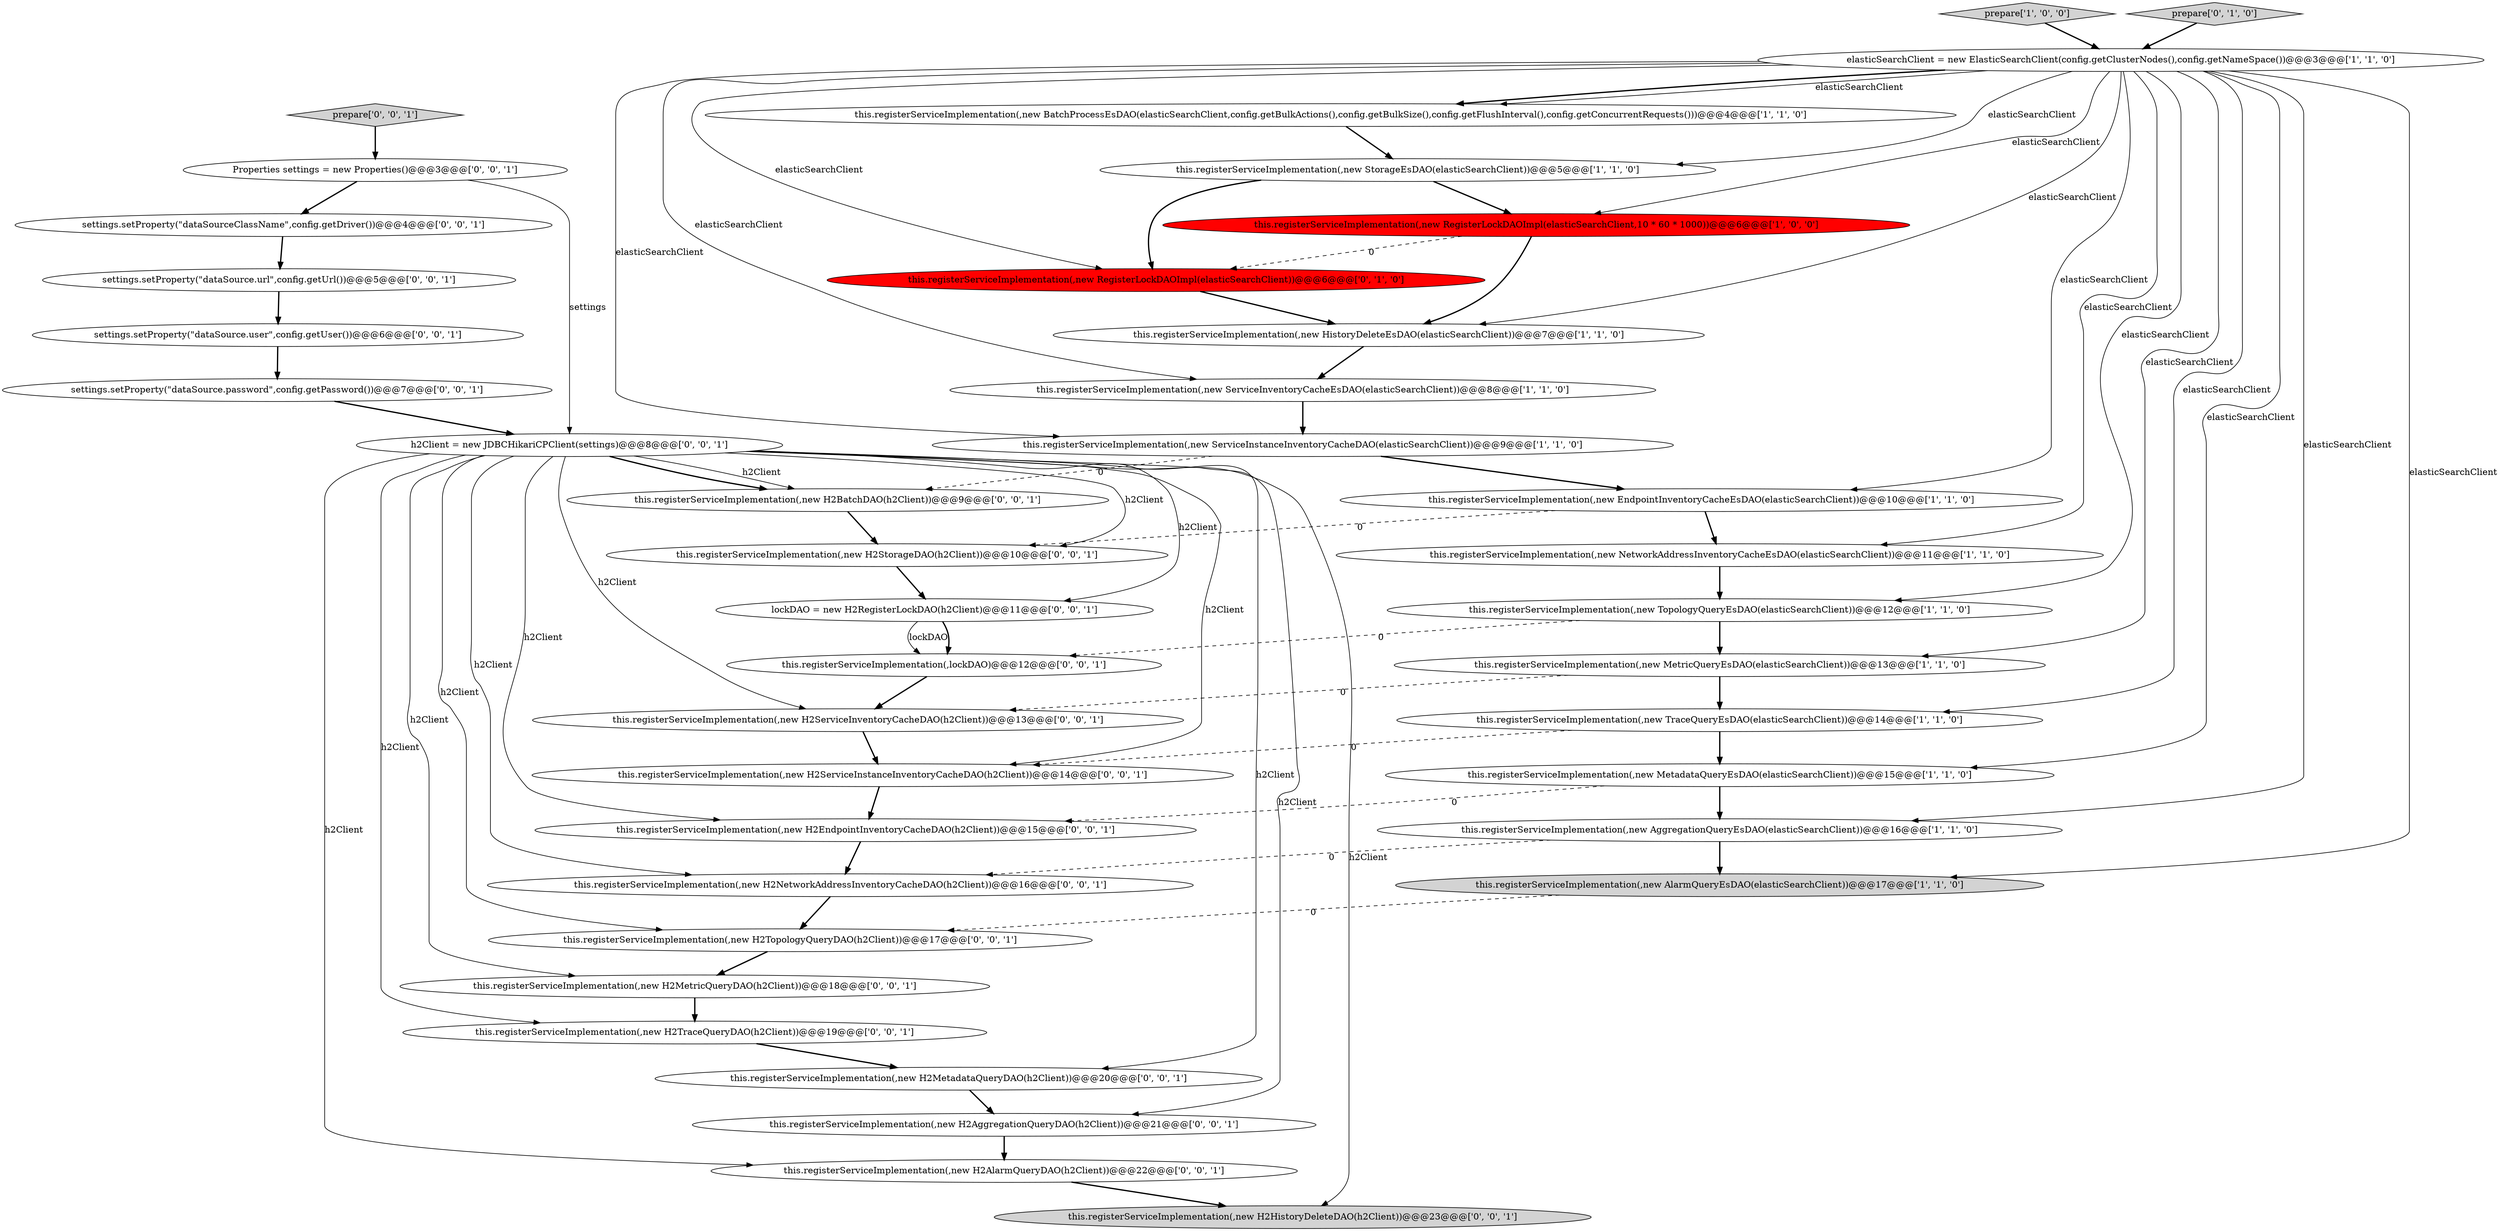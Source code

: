 digraph {
4 [style = filled, label = "this.registerServiceImplementation(,new ServiceInventoryCacheEsDAO(elasticSearchClient))@@@8@@@['1', '1', '0']", fillcolor = white, shape = ellipse image = "AAA0AAABBB1BBB"];
23 [style = filled, label = "settings.setProperty(\"dataSourceClassName\",config.getDriver())@@@4@@@['0', '0', '1']", fillcolor = white, shape = ellipse image = "AAA0AAABBB3BBB"];
15 [style = filled, label = "this.registerServiceImplementation(,new AggregationQueryEsDAO(elasticSearchClient))@@@16@@@['1', '1', '0']", fillcolor = white, shape = ellipse image = "AAA0AAABBB1BBB"];
34 [style = filled, label = "this.registerServiceImplementation(,new H2NetworkAddressInventoryCacheDAO(h2Client))@@@16@@@['0', '0', '1']", fillcolor = white, shape = ellipse image = "AAA0AAABBB3BBB"];
32 [style = filled, label = "h2Client = new JDBCHikariCPClient(settings)@@@8@@@['0', '0', '1']", fillcolor = white, shape = ellipse image = "AAA0AAABBB3BBB"];
2 [style = filled, label = "elasticSearchClient = new ElasticSearchClient(config.getClusterNodes(),config.getNameSpace())@@@3@@@['1', '1', '0']", fillcolor = white, shape = ellipse image = "AAA0AAABBB1BBB"];
16 [style = filled, label = "this.registerServiceImplementation(,new RegisterLockDAOImpl(elasticSearchClient))@@@6@@@['0', '1', '0']", fillcolor = red, shape = ellipse image = "AAA1AAABBB2BBB"];
0 [style = filled, label = "prepare['1', '0', '0']", fillcolor = lightgray, shape = diamond image = "AAA0AAABBB1BBB"];
31 [style = filled, label = "this.registerServiceImplementation(,new H2AlarmQueryDAO(h2Client))@@@22@@@['0', '0', '1']", fillcolor = white, shape = ellipse image = "AAA0AAABBB3BBB"];
28 [style = filled, label = "settings.setProperty(\"dataSource.url\",config.getUrl())@@@5@@@['0', '0', '1']", fillcolor = white, shape = ellipse image = "AAA0AAABBB3BBB"];
38 [style = filled, label = "this.registerServiceImplementation(,new H2AggregationQueryDAO(h2Client))@@@21@@@['0', '0', '1']", fillcolor = white, shape = ellipse image = "AAA0AAABBB3BBB"];
39 [style = filled, label = "this.registerServiceImplementation(,new H2StorageDAO(h2Client))@@@10@@@['0', '0', '1']", fillcolor = white, shape = ellipse image = "AAA0AAABBB3BBB"];
36 [style = filled, label = "this.registerServiceImplementation(,new H2ServiceInventoryCacheDAO(h2Client))@@@13@@@['0', '0', '1']", fillcolor = white, shape = ellipse image = "AAA0AAABBB3BBB"];
6 [style = filled, label = "this.registerServiceImplementation(,new StorageEsDAO(elasticSearchClient))@@@5@@@['1', '1', '0']", fillcolor = white, shape = ellipse image = "AAA0AAABBB1BBB"];
27 [style = filled, label = "this.registerServiceImplementation(,new H2ServiceInstanceInventoryCacheDAO(h2Client))@@@14@@@['0', '0', '1']", fillcolor = white, shape = ellipse image = "AAA0AAABBB3BBB"];
25 [style = filled, label = "this.registerServiceImplementation(,new H2HistoryDeleteDAO(h2Client))@@@23@@@['0', '0', '1']", fillcolor = lightgray, shape = ellipse image = "AAA0AAABBB3BBB"];
26 [style = filled, label = "prepare['0', '0', '1']", fillcolor = lightgray, shape = diamond image = "AAA0AAABBB3BBB"];
7 [style = filled, label = "this.registerServiceImplementation(,new RegisterLockDAOImpl(elasticSearchClient,10 * 60 * 1000))@@@6@@@['1', '0', '0']", fillcolor = red, shape = ellipse image = "AAA1AAABBB1BBB"];
9 [style = filled, label = "this.registerServiceImplementation(,new HistoryDeleteEsDAO(elasticSearchClient))@@@7@@@['1', '1', '0']", fillcolor = white, shape = ellipse image = "AAA0AAABBB1BBB"];
37 [style = filled, label = "this.registerServiceImplementation(,new H2TopologyQueryDAO(h2Client))@@@17@@@['0', '0', '1']", fillcolor = white, shape = ellipse image = "AAA0AAABBB3BBB"];
33 [style = filled, label = "this.registerServiceImplementation(,new H2BatchDAO(h2Client))@@@9@@@['0', '0', '1']", fillcolor = white, shape = ellipse image = "AAA0AAABBB3BBB"];
11 [style = filled, label = "this.registerServiceImplementation(,new AlarmQueryEsDAO(elasticSearchClient))@@@17@@@['1', '1', '0']", fillcolor = lightgray, shape = ellipse image = "AAA0AAABBB1BBB"];
12 [style = filled, label = "this.registerServiceImplementation(,new TopologyQueryEsDAO(elasticSearchClient))@@@12@@@['1', '1', '0']", fillcolor = white, shape = ellipse image = "AAA0AAABBB1BBB"];
14 [style = filled, label = "this.registerServiceImplementation(,new EndpointInventoryCacheEsDAO(elasticSearchClient))@@@10@@@['1', '1', '0']", fillcolor = white, shape = ellipse image = "AAA0AAABBB1BBB"];
20 [style = filled, label = "this.registerServiceImplementation(,lockDAO)@@@12@@@['0', '0', '1']", fillcolor = white, shape = ellipse image = "AAA0AAABBB3BBB"];
30 [style = filled, label = "lockDAO = new H2RegisterLockDAO(h2Client)@@@11@@@['0', '0', '1']", fillcolor = white, shape = ellipse image = "AAA0AAABBB3BBB"];
29 [style = filled, label = "Properties settings = new Properties()@@@3@@@['0', '0', '1']", fillcolor = white, shape = ellipse image = "AAA0AAABBB3BBB"];
5 [style = filled, label = "this.registerServiceImplementation(,new ServiceInstanceInventoryCacheDAO(elasticSearchClient))@@@9@@@['1', '1', '0']", fillcolor = white, shape = ellipse image = "AAA0AAABBB1BBB"];
10 [style = filled, label = "this.registerServiceImplementation(,new TraceQueryEsDAO(elasticSearchClient))@@@14@@@['1', '1', '0']", fillcolor = white, shape = ellipse image = "AAA0AAABBB1BBB"];
22 [style = filled, label = "this.registerServiceImplementation(,new H2EndpointInventoryCacheDAO(h2Client))@@@15@@@['0', '0', '1']", fillcolor = white, shape = ellipse image = "AAA0AAABBB3BBB"];
13 [style = filled, label = "this.registerServiceImplementation(,new MetricQueryEsDAO(elasticSearchClient))@@@13@@@['1', '1', '0']", fillcolor = white, shape = ellipse image = "AAA0AAABBB1BBB"];
8 [style = filled, label = "this.registerServiceImplementation(,new MetadataQueryEsDAO(elasticSearchClient))@@@15@@@['1', '1', '0']", fillcolor = white, shape = ellipse image = "AAA0AAABBB1BBB"];
21 [style = filled, label = "settings.setProperty(\"dataSource.user\",config.getUser())@@@6@@@['0', '0', '1']", fillcolor = white, shape = ellipse image = "AAA0AAABBB3BBB"];
35 [style = filled, label = "this.registerServiceImplementation(,new H2MetadataQueryDAO(h2Client))@@@20@@@['0', '0', '1']", fillcolor = white, shape = ellipse image = "AAA0AAABBB3BBB"];
19 [style = filled, label = "this.registerServiceImplementation(,new H2TraceQueryDAO(h2Client))@@@19@@@['0', '0', '1']", fillcolor = white, shape = ellipse image = "AAA0AAABBB3BBB"];
18 [style = filled, label = "settings.setProperty(\"dataSource.password\",config.getPassword())@@@7@@@['0', '0', '1']", fillcolor = white, shape = ellipse image = "AAA0AAABBB3BBB"];
17 [style = filled, label = "prepare['0', '1', '0']", fillcolor = lightgray, shape = diamond image = "AAA0AAABBB2BBB"];
1 [style = filled, label = "this.registerServiceImplementation(,new BatchProcessEsDAO(elasticSearchClient,config.getBulkActions(),config.getBulkSize(),config.getFlushInterval(),config.getConcurrentRequests()))@@@4@@@['1', '1', '0']", fillcolor = white, shape = ellipse image = "AAA0AAABBB1BBB"];
3 [style = filled, label = "this.registerServiceImplementation(,new NetworkAddressInventoryCacheEsDAO(elasticSearchClient))@@@11@@@['1', '1', '0']", fillcolor = white, shape = ellipse image = "AAA0AAABBB1BBB"];
24 [style = filled, label = "this.registerServiceImplementation(,new H2MetricQueryDAO(h2Client))@@@18@@@['0', '0', '1']", fillcolor = white, shape = ellipse image = "AAA0AAABBB3BBB"];
2->7 [style = solid, label="elasticSearchClient"];
32->36 [style = solid, label="h2Client"];
14->3 [style = bold, label=""];
2->10 [style = solid, label="elasticSearchClient"];
32->39 [style = solid, label="h2Client"];
13->10 [style = bold, label=""];
15->34 [style = dashed, label="0"];
31->25 [style = bold, label=""];
37->24 [style = bold, label=""];
8->15 [style = bold, label=""];
32->22 [style = solid, label="h2Client"];
24->19 [style = bold, label=""];
12->20 [style = dashed, label="0"];
30->20 [style = solid, label="lockDAO"];
13->36 [style = dashed, label="0"];
2->9 [style = solid, label="elasticSearchClient"];
30->20 [style = bold, label=""];
2->1 [style = bold, label=""];
7->16 [style = dashed, label="0"];
26->29 [style = bold, label=""];
9->4 [style = bold, label=""];
32->33 [style = solid, label="h2Client"];
32->31 [style = solid, label="h2Client"];
2->6 [style = solid, label="elasticSearchClient"];
32->25 [style = solid, label="h2Client"];
0->2 [style = bold, label=""];
2->4 [style = solid, label="elasticSearchClient"];
2->8 [style = solid, label="elasticSearchClient"];
14->39 [style = dashed, label="0"];
2->15 [style = solid, label="elasticSearchClient"];
32->35 [style = solid, label="h2Client"];
29->23 [style = bold, label=""];
5->14 [style = bold, label=""];
3->12 [style = bold, label=""];
38->31 [style = bold, label=""];
10->27 [style = dashed, label="0"];
27->22 [style = bold, label=""];
21->18 [style = bold, label=""];
2->5 [style = solid, label="elasticSearchClient"];
2->11 [style = solid, label="elasticSearchClient"];
32->19 [style = solid, label="h2Client"];
32->33 [style = bold, label=""];
2->14 [style = solid, label="elasticSearchClient"];
32->37 [style = solid, label="h2Client"];
23->28 [style = bold, label=""];
7->9 [style = bold, label=""];
39->30 [style = bold, label=""];
32->38 [style = solid, label="h2Client"];
2->3 [style = solid, label="elasticSearchClient"];
12->13 [style = bold, label=""];
8->22 [style = dashed, label="0"];
28->21 [style = bold, label=""];
1->6 [style = bold, label=""];
2->16 [style = solid, label="elasticSearchClient"];
15->11 [style = bold, label=""];
10->8 [style = bold, label=""];
17->2 [style = bold, label=""];
33->39 [style = bold, label=""];
2->1 [style = solid, label="elasticSearchClient"];
36->27 [style = bold, label=""];
6->16 [style = bold, label=""];
34->37 [style = bold, label=""];
32->30 [style = solid, label="h2Client"];
19->35 [style = bold, label=""];
22->34 [style = bold, label=""];
5->33 [style = dashed, label="0"];
18->32 [style = bold, label=""];
2->13 [style = solid, label="elasticSearchClient"];
2->12 [style = solid, label="elasticSearchClient"];
11->37 [style = dashed, label="0"];
32->24 [style = solid, label="h2Client"];
35->38 [style = bold, label=""];
6->7 [style = bold, label=""];
32->27 [style = solid, label="h2Client"];
4->5 [style = bold, label=""];
16->9 [style = bold, label=""];
20->36 [style = bold, label=""];
29->32 [style = solid, label="settings"];
32->34 [style = solid, label="h2Client"];
}
